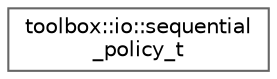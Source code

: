 digraph "Graphical Class Hierarchy"
{
 // LATEX_PDF_SIZE
  bgcolor="transparent";
  edge [fontname=Helvetica,fontsize=10,labelfontname=Helvetica,labelfontsize=10];
  node [fontname=Helvetica,fontsize=10,shape=box,height=0.2,width=0.4];
  rankdir="LR";
  Node0 [id="Node000000",label="toolbox::io::sequential\l_policy_t",height=0.2,width=0.4,color="grey40", fillcolor="white", style="filled",URL="$structtoolbox_1_1io_1_1sequential__policy__t.html",tooltip="顺序采样策略/Sequential sampling policy"];
}
